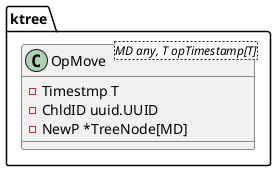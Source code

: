 @startuml ktree
namespace ktree {
    
    class OpMove<MD any, T opTimestamp[T]> {
        - Timestmp T
        - ChldID uuid.UUID
        - NewP *TreeNode[MD]
    }
}


@enduml

